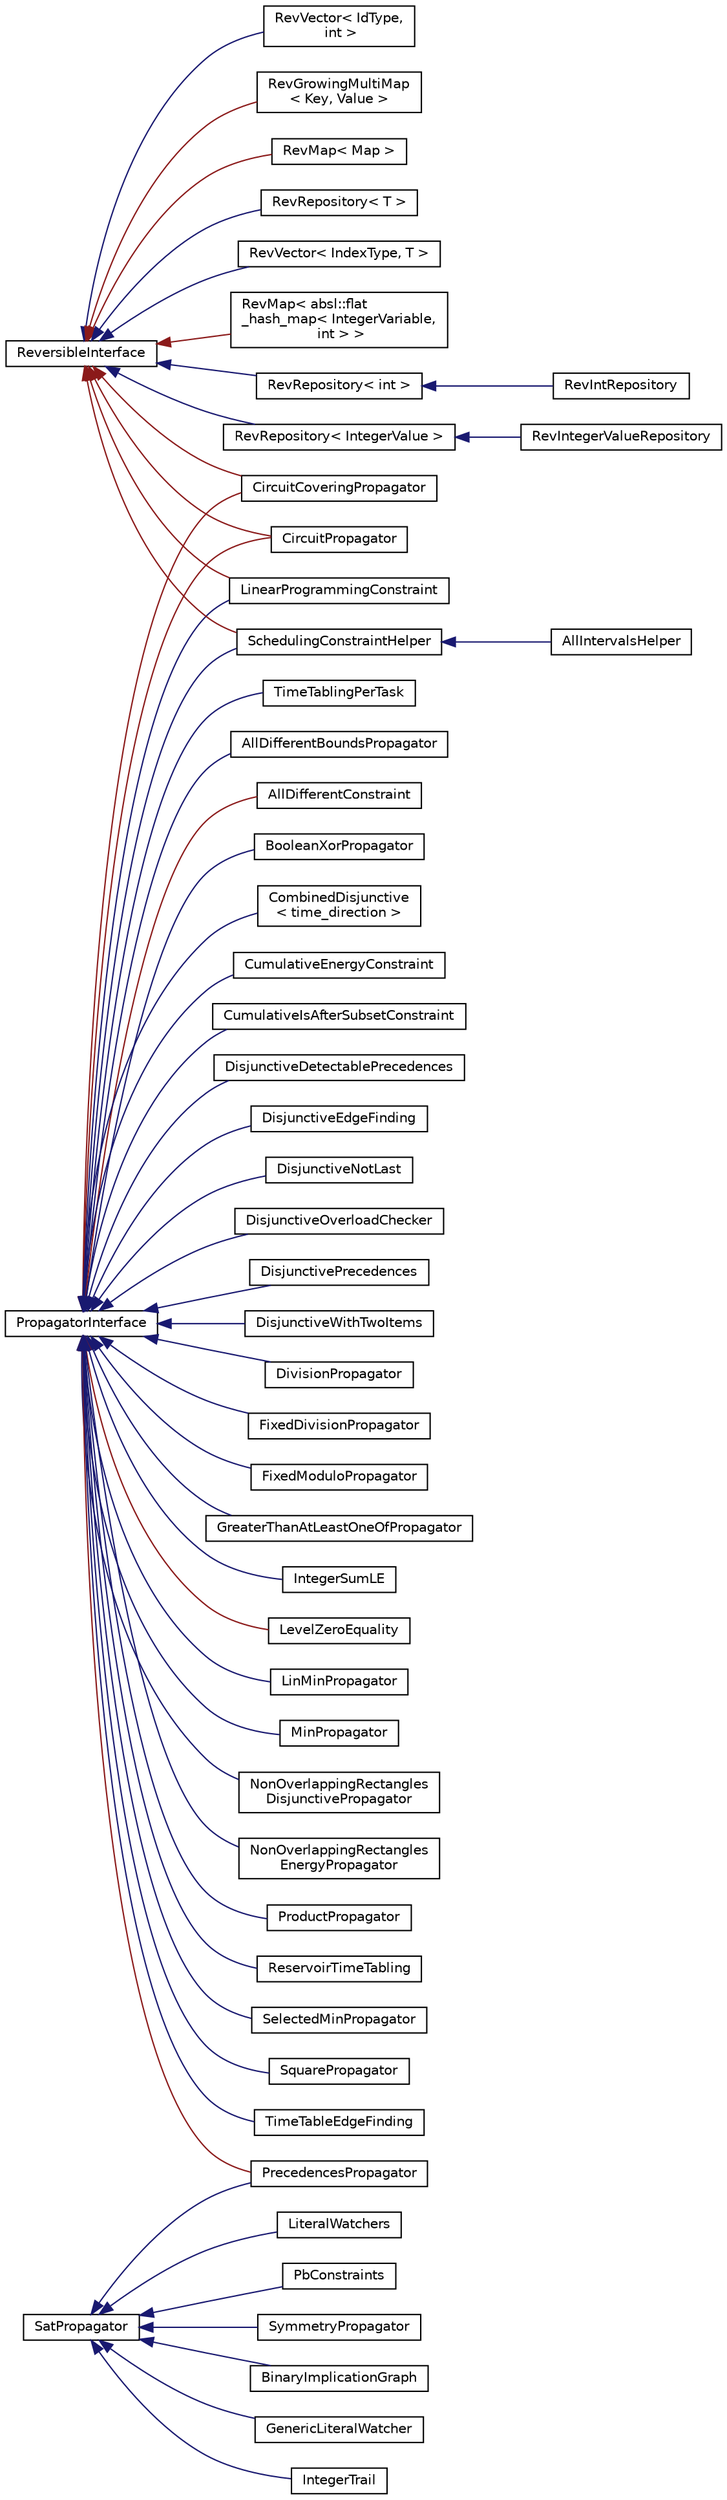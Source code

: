 digraph "Graphical Class Hierarchy"
{
 // LATEX_PDF_SIZE
  edge [fontname="Helvetica",fontsize="10",labelfontname="Helvetica",labelfontsize="10"];
  node [fontname="Helvetica",fontsize="10",shape=record];
  rankdir="LR";
  Node0 [label="PropagatorInterface",height=0.2,width=0.4,color="black", fillcolor="white", style="filled",URL="$classoperations__research_1_1sat_1_1_propagator_interface.html",tooltip=" "];
  Node0 -> Node1 [dir="back",color="midnightblue",fontsize="10",style="solid",fontname="Helvetica"];
  Node1 [label="AllDifferentBoundsPropagator",height=0.2,width=0.4,color="black", fillcolor="white", style="filled",URL="$classoperations__research_1_1sat_1_1_all_different_bounds_propagator.html",tooltip=" "];
  Node0 -> Node2 [dir="back",color="firebrick4",fontsize="10",style="solid",fontname="Helvetica"];
  Node2 [label="AllDifferentConstraint",height=0.2,width=0.4,color="black", fillcolor="white", style="filled",URL="$classoperations__research_1_1sat_1_1_all_different_constraint.html",tooltip=" "];
  Node0 -> Node3 [dir="back",color="midnightblue",fontsize="10",style="solid",fontname="Helvetica"];
  Node3 [label="BooleanXorPropagator",height=0.2,width=0.4,color="black", fillcolor="white", style="filled",URL="$classoperations__research_1_1sat_1_1_boolean_xor_propagator.html",tooltip=" "];
  Node0 -> Node4 [dir="back",color="firebrick4",fontsize="10",style="solid",fontname="Helvetica"];
  Node4 [label="CircuitCoveringPropagator",height=0.2,width=0.4,color="black", fillcolor="white", style="filled",URL="$classoperations__research_1_1sat_1_1_circuit_covering_propagator.html",tooltip=" "];
  Node0 -> Node16 [dir="back",color="firebrick4",fontsize="10",style="solid",fontname="Helvetica"];
  Node16 [label="CircuitPropagator",height=0.2,width=0.4,color="black", fillcolor="white", style="filled",URL="$classoperations__research_1_1sat_1_1_circuit_propagator.html",tooltip=" "];
  Node0 -> Node20 [dir="back",color="midnightblue",fontsize="10",style="solid",fontname="Helvetica"];
  Node20 [label="CombinedDisjunctive\l\< time_direction \>",height=0.2,width=0.4,color="black", fillcolor="white", style="filled",URL="$classoperations__research_1_1sat_1_1_combined_disjunctive.html",tooltip=" "];
  Node0 -> Node21 [dir="back",color="midnightblue",fontsize="10",style="solid",fontname="Helvetica"];
  Node21 [label="CumulativeEnergyConstraint",height=0.2,width=0.4,color="black", fillcolor="white", style="filled",URL="$classoperations__research_1_1sat_1_1_cumulative_energy_constraint.html",tooltip=" "];
  Node0 -> Node22 [dir="back",color="midnightblue",fontsize="10",style="solid",fontname="Helvetica"];
  Node22 [label="CumulativeIsAfterSubsetConstraint",height=0.2,width=0.4,color="black", fillcolor="white", style="filled",URL="$classoperations__research_1_1sat_1_1_cumulative_is_after_subset_constraint.html",tooltip=" "];
  Node0 -> Node23 [dir="back",color="midnightblue",fontsize="10",style="solid",fontname="Helvetica"];
  Node23 [label="DisjunctiveDetectablePrecedences",height=0.2,width=0.4,color="black", fillcolor="white", style="filled",URL="$classoperations__research_1_1sat_1_1_disjunctive_detectable_precedences.html",tooltip=" "];
  Node0 -> Node24 [dir="back",color="midnightblue",fontsize="10",style="solid",fontname="Helvetica"];
  Node24 [label="DisjunctiveEdgeFinding",height=0.2,width=0.4,color="black", fillcolor="white", style="filled",URL="$classoperations__research_1_1sat_1_1_disjunctive_edge_finding.html",tooltip=" "];
  Node0 -> Node25 [dir="back",color="midnightblue",fontsize="10",style="solid",fontname="Helvetica"];
  Node25 [label="DisjunctiveNotLast",height=0.2,width=0.4,color="black", fillcolor="white", style="filled",URL="$classoperations__research_1_1sat_1_1_disjunctive_not_last.html",tooltip=" "];
  Node0 -> Node26 [dir="back",color="midnightblue",fontsize="10",style="solid",fontname="Helvetica"];
  Node26 [label="DisjunctiveOverloadChecker",height=0.2,width=0.4,color="black", fillcolor="white", style="filled",URL="$classoperations__research_1_1sat_1_1_disjunctive_overload_checker.html",tooltip=" "];
  Node0 -> Node27 [dir="back",color="midnightblue",fontsize="10",style="solid",fontname="Helvetica"];
  Node27 [label="DisjunctivePrecedences",height=0.2,width=0.4,color="black", fillcolor="white", style="filled",URL="$classoperations__research_1_1sat_1_1_disjunctive_precedences.html",tooltip=" "];
  Node0 -> Node28 [dir="back",color="midnightblue",fontsize="10",style="solid",fontname="Helvetica"];
  Node28 [label="DisjunctiveWithTwoItems",height=0.2,width=0.4,color="black", fillcolor="white", style="filled",URL="$classoperations__research_1_1sat_1_1_disjunctive_with_two_items.html",tooltip=" "];
  Node0 -> Node29 [dir="back",color="midnightblue",fontsize="10",style="solid",fontname="Helvetica"];
  Node29 [label="DivisionPropagator",height=0.2,width=0.4,color="black", fillcolor="white", style="filled",URL="$classoperations__research_1_1sat_1_1_division_propagator.html",tooltip=" "];
  Node0 -> Node30 [dir="back",color="midnightblue",fontsize="10",style="solid",fontname="Helvetica"];
  Node30 [label="FixedDivisionPropagator",height=0.2,width=0.4,color="black", fillcolor="white", style="filled",URL="$classoperations__research_1_1sat_1_1_fixed_division_propagator.html",tooltip=" "];
  Node0 -> Node31 [dir="back",color="midnightblue",fontsize="10",style="solid",fontname="Helvetica"];
  Node31 [label="FixedModuloPropagator",height=0.2,width=0.4,color="black", fillcolor="white", style="filled",URL="$classoperations__research_1_1sat_1_1_fixed_modulo_propagator.html",tooltip=" "];
  Node0 -> Node32 [dir="back",color="midnightblue",fontsize="10",style="solid",fontname="Helvetica"];
  Node32 [label="GreaterThanAtLeastOneOfPropagator",height=0.2,width=0.4,color="black", fillcolor="white", style="filled",URL="$classoperations__research_1_1sat_1_1_greater_than_at_least_one_of_propagator.html",tooltip=" "];
  Node0 -> Node33 [dir="back",color="midnightblue",fontsize="10",style="solid",fontname="Helvetica"];
  Node33 [label="IntegerSumLE",height=0.2,width=0.4,color="black", fillcolor="white", style="filled",URL="$classoperations__research_1_1sat_1_1_integer_sum_l_e.html",tooltip=" "];
  Node0 -> Node34 [dir="back",color="firebrick4",fontsize="10",style="solid",fontname="Helvetica"];
  Node34 [label="LevelZeroEquality",height=0.2,width=0.4,color="black", fillcolor="white", style="filled",URL="$classoperations__research_1_1sat_1_1_level_zero_equality.html",tooltip=" "];
  Node0 -> Node35 [dir="back",color="midnightblue",fontsize="10",style="solid",fontname="Helvetica"];
  Node35 [label="LinMinPropagator",height=0.2,width=0.4,color="black", fillcolor="white", style="filled",URL="$classoperations__research_1_1sat_1_1_lin_min_propagator.html",tooltip=" "];
  Node0 -> Node17 [dir="back",color="midnightblue",fontsize="10",style="solid",fontname="Helvetica"];
  Node17 [label="LinearProgrammingConstraint",height=0.2,width=0.4,color="black", fillcolor="white", style="filled",URL="$classoperations__research_1_1sat_1_1_linear_programming_constraint.html",tooltip=" "];
  Node0 -> Node36 [dir="back",color="midnightblue",fontsize="10",style="solid",fontname="Helvetica"];
  Node36 [label="MinPropagator",height=0.2,width=0.4,color="black", fillcolor="white", style="filled",URL="$classoperations__research_1_1sat_1_1_min_propagator.html",tooltip=" "];
  Node0 -> Node37 [dir="back",color="midnightblue",fontsize="10",style="solid",fontname="Helvetica"];
  Node37 [label="NonOverlappingRectangles\lDisjunctivePropagator",height=0.2,width=0.4,color="black", fillcolor="white", style="filled",URL="$classoperations__research_1_1sat_1_1_non_overlapping_rectangles_disjunctive_propagator.html",tooltip=" "];
  Node0 -> Node38 [dir="back",color="midnightblue",fontsize="10",style="solid",fontname="Helvetica"];
  Node38 [label="NonOverlappingRectangles\lEnergyPropagator",height=0.2,width=0.4,color="black", fillcolor="white", style="filled",URL="$classoperations__research_1_1sat_1_1_non_overlapping_rectangles_energy_propagator.html",tooltip=" "];
  Node0 -> Node39 [dir="back",color="firebrick4",fontsize="10",style="solid",fontname="Helvetica"];
  Node39 [label="PrecedencesPropagator",height=0.2,width=0.4,color="black", fillcolor="white", style="filled",URL="$classoperations__research_1_1sat_1_1_precedences_propagator.html",tooltip=" "];
  Node0 -> Node47 [dir="back",color="midnightblue",fontsize="10",style="solid",fontname="Helvetica"];
  Node47 [label="ProductPropagator",height=0.2,width=0.4,color="black", fillcolor="white", style="filled",URL="$classoperations__research_1_1sat_1_1_product_propagator.html",tooltip=" "];
  Node0 -> Node48 [dir="back",color="midnightblue",fontsize="10",style="solid",fontname="Helvetica"];
  Node48 [label="ReservoirTimeTabling",height=0.2,width=0.4,color="black", fillcolor="white", style="filled",URL="$classoperations__research_1_1sat_1_1_reservoir_time_tabling.html",tooltip=" "];
  Node0 -> Node18 [dir="back",color="midnightblue",fontsize="10",style="solid",fontname="Helvetica"];
  Node18 [label="SchedulingConstraintHelper",height=0.2,width=0.4,color="black", fillcolor="white", style="filled",URL="$classoperations__research_1_1sat_1_1_scheduling_constraint_helper.html",tooltip=" "];
  Node18 -> Node19 [dir="back",color="midnightblue",fontsize="10",style="solid",fontname="Helvetica"];
  Node19 [label="AllIntervalsHelper",height=0.2,width=0.4,color="black", fillcolor="white", style="filled",URL="$classoperations__research_1_1sat_1_1_all_intervals_helper.html",tooltip=" "];
  Node0 -> Node49 [dir="back",color="midnightblue",fontsize="10",style="solid",fontname="Helvetica"];
  Node49 [label="SelectedMinPropagator",height=0.2,width=0.4,color="black", fillcolor="white", style="filled",URL="$classoperations__research_1_1sat_1_1_selected_min_propagator.html",tooltip=" "];
  Node0 -> Node50 [dir="back",color="midnightblue",fontsize="10",style="solid",fontname="Helvetica"];
  Node50 [label="SquarePropagator",height=0.2,width=0.4,color="black", fillcolor="white", style="filled",URL="$classoperations__research_1_1sat_1_1_square_propagator.html",tooltip=" "];
  Node0 -> Node51 [dir="back",color="midnightblue",fontsize="10",style="solid",fontname="Helvetica"];
  Node51 [label="TimeTableEdgeFinding",height=0.2,width=0.4,color="black", fillcolor="white", style="filled",URL="$classoperations__research_1_1sat_1_1_time_table_edge_finding.html",tooltip=" "];
  Node0 -> Node52 [dir="back",color="midnightblue",fontsize="10",style="solid",fontname="Helvetica"];
  Node52 [label="TimeTablingPerTask",height=0.2,width=0.4,color="black", fillcolor="white", style="filled",URL="$classoperations__research_1_1sat_1_1_time_tabling_per_task.html",tooltip=" "];
  Node5 [label="ReversibleInterface",height=0.2,width=0.4,color="black", fillcolor="white", style="filled",URL="$classoperations__research_1_1_reversible_interface.html",tooltip=" "];
  Node5 -> Node6 [dir="back",color="firebrick4",fontsize="10",style="solid",fontname="Helvetica"];
  Node6 [label="RevMap\< absl::flat\l_hash_map\< IntegerVariable,\l int \> \>",height=0.2,width=0.4,color="black", fillcolor="white", style="filled",URL="$classoperations__research_1_1_rev_map.html",tooltip=" "];
  Node5 -> Node7 [dir="back",color="midnightblue",fontsize="10",style="solid",fontname="Helvetica"];
  Node7 [label="RevRepository\< int \>",height=0.2,width=0.4,color="black", fillcolor="white", style="filled",URL="$classoperations__research_1_1_rev_repository.html",tooltip=" "];
  Node7 -> Node8 [dir="back",color="midnightblue",fontsize="10",style="solid",fontname="Helvetica"];
  Node8 [label="RevIntRepository",height=0.2,width=0.4,color="black", fillcolor="white", style="filled",URL="$classoperations__research_1_1sat_1_1_rev_int_repository.html",tooltip=" "];
  Node5 -> Node9 [dir="back",color="midnightblue",fontsize="10",style="solid",fontname="Helvetica"];
  Node9 [label="RevRepository\< IntegerValue \>",height=0.2,width=0.4,color="black", fillcolor="white", style="filled",URL="$classoperations__research_1_1_rev_repository.html",tooltip=" "];
  Node9 -> Node10 [dir="back",color="midnightblue",fontsize="10",style="solid",fontname="Helvetica"];
  Node10 [label="RevIntegerValueRepository",height=0.2,width=0.4,color="black", fillcolor="white", style="filled",URL="$classoperations__research_1_1sat_1_1_rev_integer_value_repository.html",tooltip=" "];
  Node5 -> Node11 [dir="back",color="midnightblue",fontsize="10",style="solid",fontname="Helvetica"];
  Node11 [label="RevVector\< IdType,\l int \>",height=0.2,width=0.4,color="black", fillcolor="white", style="filled",URL="$classoperations__research_1_1_rev_vector.html",tooltip=" "];
  Node5 -> Node12 [dir="back",color="firebrick4",fontsize="10",style="solid",fontname="Helvetica"];
  Node12 [label="RevGrowingMultiMap\l\< Key, Value \>",height=0.2,width=0.4,color="black", fillcolor="white", style="filled",URL="$classoperations__research_1_1_rev_growing_multi_map.html",tooltip=" "];
  Node5 -> Node13 [dir="back",color="firebrick4",fontsize="10",style="solid",fontname="Helvetica"];
  Node13 [label="RevMap\< Map \>",height=0.2,width=0.4,color="black", fillcolor="white", style="filled",URL="$classoperations__research_1_1_rev_map.html",tooltip=" "];
  Node5 -> Node14 [dir="back",color="midnightblue",fontsize="10",style="solid",fontname="Helvetica"];
  Node14 [label="RevRepository\< T \>",height=0.2,width=0.4,color="black", fillcolor="white", style="filled",URL="$classoperations__research_1_1_rev_repository.html",tooltip=" "];
  Node5 -> Node15 [dir="back",color="midnightblue",fontsize="10",style="solid",fontname="Helvetica"];
  Node15 [label="RevVector\< IndexType, T \>",height=0.2,width=0.4,color="black", fillcolor="white", style="filled",URL="$classoperations__research_1_1_rev_vector.html",tooltip=" "];
  Node5 -> Node4 [dir="back",color="firebrick4",fontsize="10",style="solid",fontname="Helvetica"];
  Node5 -> Node16 [dir="back",color="firebrick4",fontsize="10",style="solid",fontname="Helvetica"];
  Node5 -> Node17 [dir="back",color="firebrick4",fontsize="10",style="solid",fontname="Helvetica"];
  Node5 -> Node18 [dir="back",color="firebrick4",fontsize="10",style="solid",fontname="Helvetica"];
  Node40 [label="SatPropagator",height=0.2,width=0.4,color="black", fillcolor="white", style="filled",URL="$classoperations__research_1_1sat_1_1_sat_propagator.html",tooltip=" "];
  Node40 -> Node41 [dir="back",color="midnightblue",fontsize="10",style="solid",fontname="Helvetica"];
  Node41 [label="BinaryImplicationGraph",height=0.2,width=0.4,color="black", fillcolor="white", style="filled",URL="$classoperations__research_1_1sat_1_1_binary_implication_graph.html",tooltip=" "];
  Node40 -> Node42 [dir="back",color="midnightblue",fontsize="10",style="solid",fontname="Helvetica"];
  Node42 [label="GenericLiteralWatcher",height=0.2,width=0.4,color="black", fillcolor="white", style="filled",URL="$classoperations__research_1_1sat_1_1_generic_literal_watcher.html",tooltip=" "];
  Node40 -> Node43 [dir="back",color="midnightblue",fontsize="10",style="solid",fontname="Helvetica"];
  Node43 [label="IntegerTrail",height=0.2,width=0.4,color="black", fillcolor="white", style="filled",URL="$classoperations__research_1_1sat_1_1_integer_trail.html",tooltip=" "];
  Node40 -> Node44 [dir="back",color="midnightblue",fontsize="10",style="solid",fontname="Helvetica"];
  Node44 [label="LiteralWatchers",height=0.2,width=0.4,color="black", fillcolor="white", style="filled",URL="$classoperations__research_1_1sat_1_1_literal_watchers.html",tooltip=" "];
  Node40 -> Node45 [dir="back",color="midnightblue",fontsize="10",style="solid",fontname="Helvetica"];
  Node45 [label="PbConstraints",height=0.2,width=0.4,color="black", fillcolor="white", style="filled",URL="$classoperations__research_1_1sat_1_1_pb_constraints.html",tooltip=" "];
  Node40 -> Node39 [dir="back",color="midnightblue",fontsize="10",style="solid",fontname="Helvetica"];
  Node40 -> Node46 [dir="back",color="midnightblue",fontsize="10",style="solid",fontname="Helvetica"];
  Node46 [label="SymmetryPropagator",height=0.2,width=0.4,color="black", fillcolor="white", style="filled",URL="$classoperations__research_1_1sat_1_1_symmetry_propagator.html",tooltip=" "];
}

